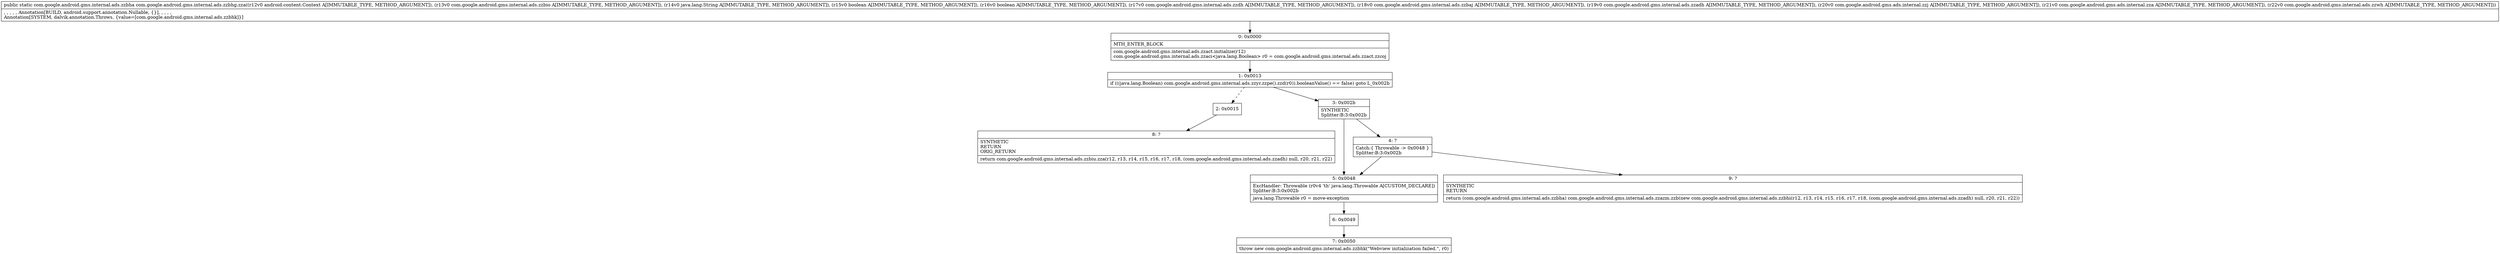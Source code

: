 digraph "CFG forcom.google.android.gms.internal.ads.zzbhg.zza(Landroid\/content\/Context;Lcom\/google\/android\/gms\/internal\/ads\/zzbio;Ljava\/lang\/String;ZZLcom\/google\/android\/gms\/internal\/ads\/zzdh;Lcom\/google\/android\/gms\/internal\/ads\/zzbaj;Lcom\/google\/android\/gms\/internal\/ads\/zzadh;Lcom\/google\/android\/gms\/ads\/internal\/zzj;Lcom\/google\/android\/gms\/ads\/internal\/zza;Lcom\/google\/android\/gms\/internal\/ads\/zzwh;)Lcom\/google\/android\/gms\/internal\/ads\/zzbha;" {
Node_0 [shape=record,label="{0\:\ 0x0000|MTH_ENTER_BLOCK\l|com.google.android.gms.internal.ads.zzact.initialize(r12)\lcom.google.android.gms.internal.ads.zzaci\<java.lang.Boolean\> r0 = com.google.android.gms.internal.ads.zzact.zzcoj\l}"];
Node_1 [shape=record,label="{1\:\ 0x0013|if (((java.lang.Boolean) com.google.android.gms.internal.ads.zzyr.zzpe().zzd(r0)).booleanValue() == false) goto L_0x002b\l}"];
Node_2 [shape=record,label="{2\:\ 0x0015}"];
Node_3 [shape=record,label="{3\:\ 0x002b|SYNTHETIC\lSplitter:B:3:0x002b\l}"];
Node_4 [shape=record,label="{4\:\ ?|Catch:\{ Throwable \-\> 0x0048 \}\lSplitter:B:3:0x002b\l}"];
Node_5 [shape=record,label="{5\:\ 0x0048|ExcHandler: Throwable (r0v4 'th' java.lang.Throwable A[CUSTOM_DECLARE])\lSplitter:B:3:0x002b\l|java.lang.Throwable r0 = move\-exception\l}"];
Node_6 [shape=record,label="{6\:\ 0x0049}"];
Node_7 [shape=record,label="{7\:\ 0x0050|throw new com.google.android.gms.internal.ads.zzbhk(\"Webview initialization failed.\", r0)\l}"];
Node_8 [shape=record,label="{8\:\ ?|SYNTHETIC\lRETURN\lORIG_RETURN\l|return com.google.android.gms.internal.ads.zzbiu.zza(r12, r13, r14, r15, r16, r17, r18, (com.google.android.gms.internal.ads.zzadh) null, r20, r21, r22)\l}"];
Node_9 [shape=record,label="{9\:\ ?|SYNTHETIC\lRETURN\l|return (com.google.android.gms.internal.ads.zzbha) com.google.android.gms.internal.ads.zzazm.zzb(new com.google.android.gms.internal.ads.zzbhi(r12, r13, r14, r15, r16, r17, r18, (com.google.android.gms.internal.ads.zzadh) null, r20, r21, r22))\l}"];
MethodNode[shape=record,label="{public static com.google.android.gms.internal.ads.zzbha com.google.android.gms.internal.ads.zzbhg.zza((r12v0 android.content.Context A[IMMUTABLE_TYPE, METHOD_ARGUMENT]), (r13v0 com.google.android.gms.internal.ads.zzbio A[IMMUTABLE_TYPE, METHOD_ARGUMENT]), (r14v0 java.lang.String A[IMMUTABLE_TYPE, METHOD_ARGUMENT]), (r15v0 boolean A[IMMUTABLE_TYPE, METHOD_ARGUMENT]), (r16v0 boolean A[IMMUTABLE_TYPE, METHOD_ARGUMENT]), (r17v0 com.google.android.gms.internal.ads.zzdh A[IMMUTABLE_TYPE, METHOD_ARGUMENT]), (r18v0 com.google.android.gms.internal.ads.zzbaj A[IMMUTABLE_TYPE, METHOD_ARGUMENT]), (r19v0 com.google.android.gms.internal.ads.zzadh A[IMMUTABLE_TYPE, METHOD_ARGUMENT]), (r20v0 com.google.android.gms.ads.internal.zzj A[IMMUTABLE_TYPE, METHOD_ARGUMENT]), (r21v0 com.google.android.gms.ads.internal.zza A[IMMUTABLE_TYPE, METHOD_ARGUMENT]), (r22v0 com.google.android.gms.internal.ads.zzwh A[IMMUTABLE_TYPE, METHOD_ARGUMENT]))  | , , , , , Annotation[BUILD, android.support.annotation.Nullable, \{\}], , , , , \lAnnotation[SYSTEM, dalvik.annotation.Throws, \{value=[com.google.android.gms.internal.ads.zzbhk]\}]\l}"];
MethodNode -> Node_0;
Node_0 -> Node_1;
Node_1 -> Node_2[style=dashed];
Node_1 -> Node_3;
Node_2 -> Node_8;
Node_3 -> Node_4;
Node_3 -> Node_5;
Node_4 -> Node_5;
Node_4 -> Node_9;
Node_5 -> Node_6;
Node_6 -> Node_7;
}

